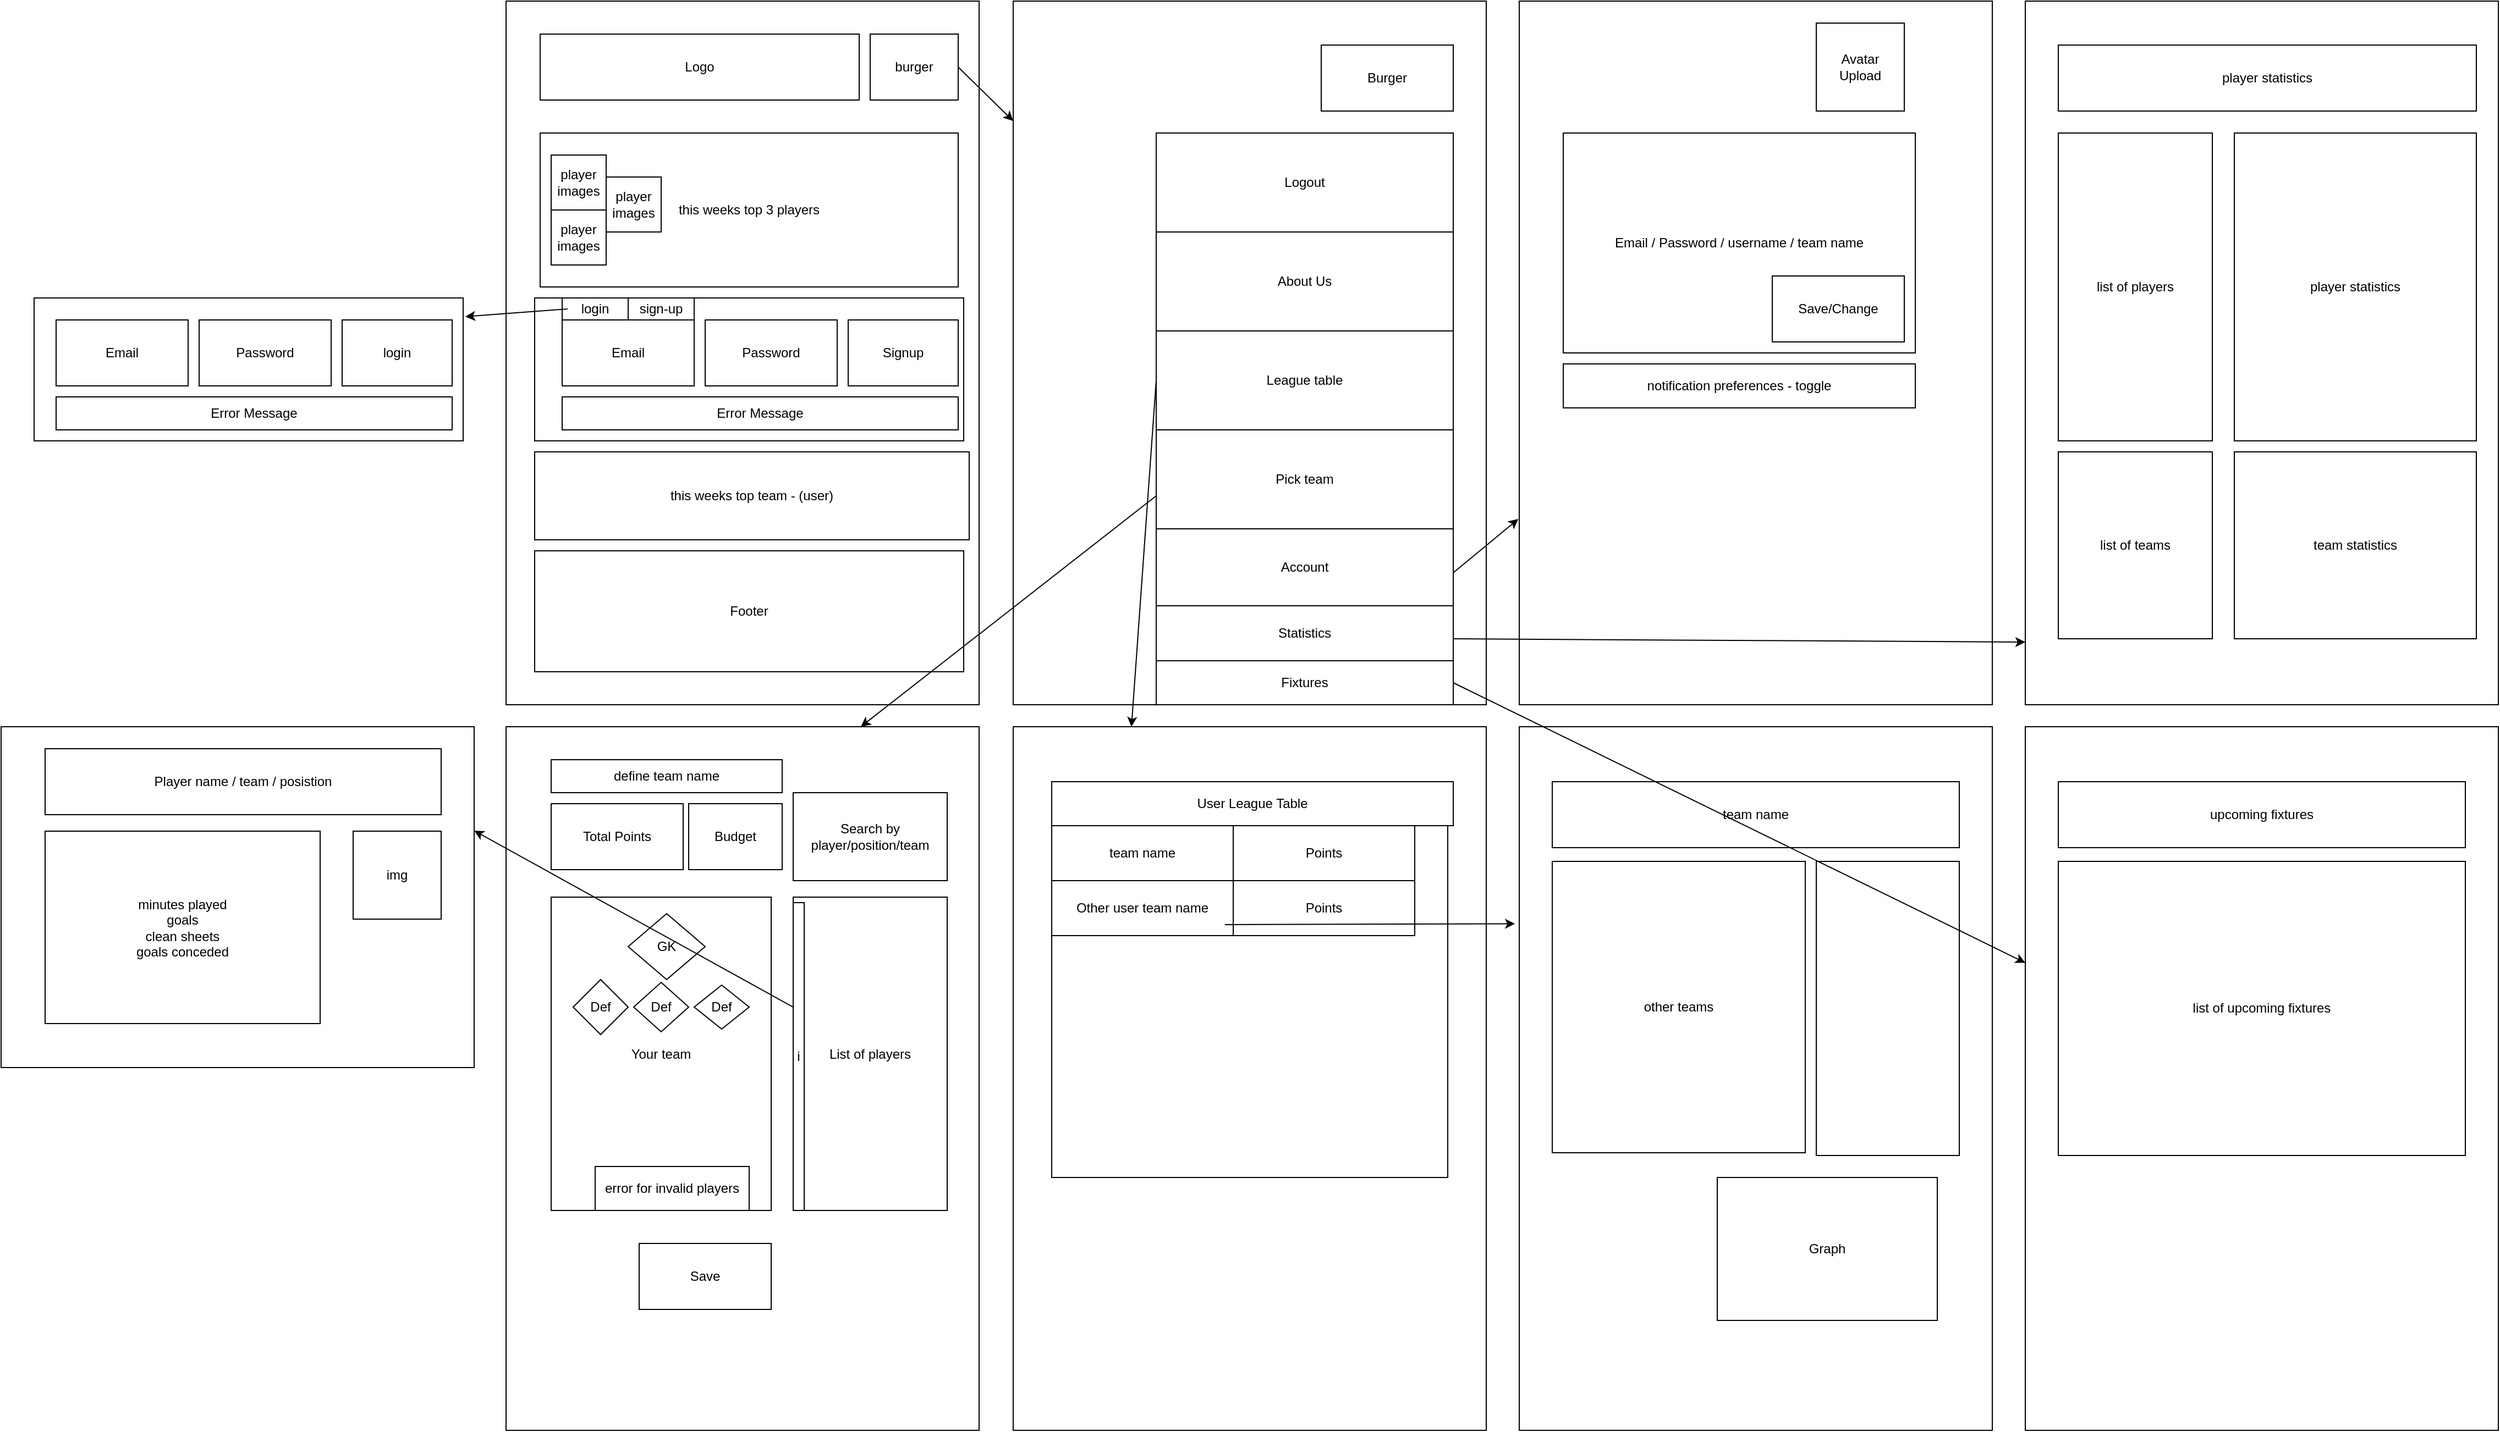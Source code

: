 <mxfile version="20.3.7" type="device"><diagram id="fmvTbdbjmdefL5iCTWCQ" name="Page-1"><mxGraphModel dx="2889" dy="794" grid="1" gridSize="10" guides="1" tooltips="1" connect="1" arrows="1" fold="1" page="1" pageScale="1" pageWidth="827" pageHeight="1169" math="0" shadow="0"><root><mxCell id="0"/><mxCell id="1" parent="0"/><mxCell id="xNyHawuPvBM2SjS--Qop-6" value="" style="rounded=0;whiteSpace=wrap;html=1;" parent="1" vertex="1"><mxGeometry x="199" y="90" width="430" height="640" as="geometry"/></mxCell><mxCell id="xNyHawuPvBM2SjS--Qop-7" value="Logo" style="rounded=0;whiteSpace=wrap;html=1;" parent="1" vertex="1"><mxGeometry x="230" y="120" width="290" height="60" as="geometry"/></mxCell><mxCell id="xNyHawuPvBM2SjS--Qop-8" value="burger" style="rounded=0;whiteSpace=wrap;html=1;" parent="1" vertex="1"><mxGeometry x="530" y="120" width="80" height="60" as="geometry"/></mxCell><mxCell id="xNyHawuPvBM2SjS--Qop-9" value="this weeks top 3 players" style="rounded=0;whiteSpace=wrap;html=1;" parent="1" vertex="1"><mxGeometry x="230" y="210" width="380" height="140" as="geometry"/></mxCell><mxCell id="xNyHawuPvBM2SjS--Qop-10" value="" style="rounded=0;whiteSpace=wrap;html=1;" parent="1" vertex="1"><mxGeometry x="225" y="360" width="390" height="130" as="geometry"/></mxCell><mxCell id="xNyHawuPvBM2SjS--Qop-12" value="Email" style="rounded=0;whiteSpace=wrap;html=1;" parent="1" vertex="1"><mxGeometry x="250" y="380" width="120" height="60" as="geometry"/></mxCell><mxCell id="xNyHawuPvBM2SjS--Qop-13" value="Password" style="rounded=0;whiteSpace=wrap;html=1;" parent="1" vertex="1"><mxGeometry x="380" y="380" width="120" height="60" as="geometry"/></mxCell><mxCell id="xNyHawuPvBM2SjS--Qop-15" value="Signup" style="rounded=0;whiteSpace=wrap;html=1;" parent="1" vertex="1"><mxGeometry x="510" y="380" width="100" height="60" as="geometry"/></mxCell><mxCell id="xNyHawuPvBM2SjS--Qop-19" value="Footer" style="rounded=0;whiteSpace=wrap;html=1;" parent="1" vertex="1"><mxGeometry x="225" y="590" width="390" height="110" as="geometry"/></mxCell><mxCell id="xNyHawuPvBM2SjS--Qop-20" value="" style="rounded=0;whiteSpace=wrap;html=1;" parent="1" vertex="1"><mxGeometry x="660" y="90" width="430" height="640" as="geometry"/></mxCell><mxCell id="xNyHawuPvBM2SjS--Qop-21" value="Burger" style="rounded=0;whiteSpace=wrap;html=1;" parent="1" vertex="1"><mxGeometry x="940" y="130" width="120" height="60" as="geometry"/></mxCell><mxCell id="xNyHawuPvBM2SjS--Qop-22" value="" style="rounded=0;whiteSpace=wrap;html=1;" parent="1" vertex="1"><mxGeometry x="790" y="210" width="270" height="480" as="geometry"/></mxCell><mxCell id="xNyHawuPvBM2SjS--Qop-23" value="Logout" style="rounded=0;whiteSpace=wrap;html=1;" parent="1" vertex="1"><mxGeometry x="790" y="210" width="270" height="90" as="geometry"/></mxCell><mxCell id="xNyHawuPvBM2SjS--Qop-24" value="About Us" style="rounded=0;whiteSpace=wrap;html=1;" parent="1" vertex="1"><mxGeometry x="790" y="300" width="270" height="90" as="geometry"/></mxCell><mxCell id="xNyHawuPvBM2SjS--Qop-25" value="League table" style="rounded=0;whiteSpace=wrap;html=1;" parent="1" vertex="1"><mxGeometry x="790" y="390" width="270" height="90" as="geometry"/></mxCell><mxCell id="xNyHawuPvBM2SjS--Qop-26" value="Pick team" style="rounded=0;whiteSpace=wrap;html=1;" parent="1" vertex="1"><mxGeometry x="790" y="480" width="270" height="90" as="geometry"/></mxCell><mxCell id="xNyHawuPvBM2SjS--Qop-30" value="" style="endArrow=classic;html=1;rounded=0;" parent="1" target="xNyHawuPvBM2SjS--Qop-20" edge="1"><mxGeometry width="50" height="50" relative="1" as="geometry"><mxPoint x="610" y="150" as="sourcePoint"/><mxPoint x="660" y="100" as="targetPoint"/></mxGeometry></mxCell><mxCell id="xNyHawuPvBM2SjS--Qop-31" value="Error Message" style="rounded=0;whiteSpace=wrap;html=1;" parent="1" vertex="1"><mxGeometry x="250" y="450" width="360" height="30" as="geometry"/></mxCell><mxCell id="xNyHawuPvBM2SjS--Qop-33" value="Account" style="rounded=0;whiteSpace=wrap;html=1;" parent="1" vertex="1"><mxGeometry x="790" y="570" width="270" height="70" as="geometry"/></mxCell><mxCell id="xNyHawuPvBM2SjS--Qop-34" value="" style="rounded=0;whiteSpace=wrap;html=1;" parent="1" vertex="1"><mxGeometry x="1120" y="90" width="430" height="640" as="geometry"/></mxCell><mxCell id="xNyHawuPvBM2SjS--Qop-36" value="" style="endArrow=classic;html=1;rounded=0;entryX=-0.002;entryY=0.736;entryDx=0;entryDy=0;entryPerimeter=0;" parent="1" target="xNyHawuPvBM2SjS--Qop-34" edge="1"><mxGeometry width="50" height="50" relative="1" as="geometry"><mxPoint x="1060" y="610" as="sourcePoint"/><mxPoint x="1110" y="560" as="targetPoint"/></mxGeometry></mxCell><mxCell id="xNyHawuPvBM2SjS--Qop-37" value="Email / Password / username / team name" style="rounded=0;whiteSpace=wrap;html=1;" parent="1" vertex="1"><mxGeometry x="1160" y="210" width="320" height="200" as="geometry"/></mxCell><mxCell id="xNyHawuPvBM2SjS--Qop-38" value="Save/Change" style="rounded=0;whiteSpace=wrap;html=1;" parent="1" vertex="1"><mxGeometry x="1350" y="340" width="120" height="60" as="geometry"/></mxCell><mxCell id="xNyHawuPvBM2SjS--Qop-39" value="Avatar&lt;br&gt;Upload" style="whiteSpace=wrap;html=1;aspect=fixed;" parent="1" vertex="1"><mxGeometry x="1390" y="110" width="80" height="80" as="geometry"/></mxCell><mxCell id="xNyHawuPvBM2SjS--Qop-40" value="" style="rounded=0;whiteSpace=wrap;html=1;" parent="1" vertex="1"><mxGeometry x="660" y="750" width="430" height="640" as="geometry"/></mxCell><mxCell id="xNyHawuPvBM2SjS--Qop-41" value="" style="endArrow=classic;html=1;rounded=0;exitX=0;exitY=0.5;exitDx=0;exitDy=0;entryX=0.25;entryY=0;entryDx=0;entryDy=0;" parent="1" source="xNyHawuPvBM2SjS--Qop-25" target="xNyHawuPvBM2SjS--Qop-40" edge="1"><mxGeometry width="50" height="50" relative="1" as="geometry"><mxPoint x="870" y="470" as="sourcePoint"/><mxPoint x="910" y="430" as="targetPoint"/></mxGeometry></mxCell><mxCell id="xNyHawuPvBM2SjS--Qop-42" value="" style="whiteSpace=wrap;html=1;aspect=fixed;" parent="1" vertex="1"><mxGeometry x="695" y="800" width="360" height="360" as="geometry"/></mxCell><mxCell id="xNyHawuPvBM2SjS--Qop-43" value="team name" style="rounded=0;whiteSpace=wrap;html=1;" parent="1" vertex="1"><mxGeometry x="695" y="840" width="165" height="50" as="geometry"/></mxCell><mxCell id="xNyHawuPvBM2SjS--Qop-44" value="Points" style="rounded=0;whiteSpace=wrap;html=1;" parent="1" vertex="1"><mxGeometry x="860" y="840" width="165" height="50" as="geometry"/></mxCell><mxCell id="xNyHawuPvBM2SjS--Qop-45" value="Other user team name" style="rounded=0;whiteSpace=wrap;html=1;" parent="1" vertex="1"><mxGeometry x="695" y="890" width="165" height="50" as="geometry"/></mxCell><mxCell id="xNyHawuPvBM2SjS--Qop-46" value="Points" style="rounded=0;whiteSpace=wrap;html=1;" parent="1" vertex="1"><mxGeometry x="860" y="890" width="165" height="50" as="geometry"/></mxCell><mxCell id="xNyHawuPvBM2SjS--Qop-47" value="" style="rounded=0;whiteSpace=wrap;html=1;" parent="1" vertex="1"><mxGeometry x="199" y="750" width="430" height="640" as="geometry"/></mxCell><mxCell id="xNyHawuPvBM2SjS--Qop-48" value="Your team" style="rounded=0;whiteSpace=wrap;html=1;" parent="1" vertex="1"><mxGeometry x="240" y="905" width="200" height="285" as="geometry"/></mxCell><mxCell id="xNyHawuPvBM2SjS--Qop-49" value="Total Points" style="rounded=0;whiteSpace=wrap;html=1;" parent="1" vertex="1"><mxGeometry x="240" y="820" width="120" height="60" as="geometry"/></mxCell><mxCell id="xNyHawuPvBM2SjS--Qop-51" value="List of players" style="rounded=0;whiteSpace=wrap;html=1;" parent="1" vertex="1"><mxGeometry x="460" y="905" width="140" height="285" as="geometry"/></mxCell><mxCell id="xNyHawuPvBM2SjS--Qop-52" value="Search by player/position/team" style="rounded=0;whiteSpace=wrap;html=1;" parent="1" vertex="1"><mxGeometry x="460" y="810" width="140" height="80" as="geometry"/></mxCell><mxCell id="xNyHawuPvBM2SjS--Qop-53" value="GK" style="rhombus;whiteSpace=wrap;html=1;" parent="1" vertex="1"><mxGeometry x="310" y="920" width="70" height="60" as="geometry"/></mxCell><mxCell id="xNyHawuPvBM2SjS--Qop-54" value="Def" style="rhombus;whiteSpace=wrap;html=1;" parent="1" vertex="1"><mxGeometry x="370" y="985" width="50" height="40" as="geometry"/></mxCell><mxCell id="xNyHawuPvBM2SjS--Qop-55" value="Def" style="rhombus;whiteSpace=wrap;html=1;" parent="1" vertex="1"><mxGeometry x="315" y="982.5" width="50" height="45" as="geometry"/></mxCell><mxCell id="xNyHawuPvBM2SjS--Qop-56" value="Def" style="rhombus;whiteSpace=wrap;html=1;" parent="1" vertex="1"><mxGeometry x="260" y="980" width="50" height="50" as="geometry"/></mxCell><mxCell id="xNyHawuPvBM2SjS--Qop-59" value="Budget" style="rounded=0;whiteSpace=wrap;html=1;" parent="1" vertex="1"><mxGeometry x="365" y="820" width="85" height="60" as="geometry"/></mxCell><mxCell id="xNyHawuPvBM2SjS--Qop-61" value="Save" style="rounded=0;whiteSpace=wrap;html=1;" parent="1" vertex="1"><mxGeometry x="320" y="1220" width="120" height="60" as="geometry"/></mxCell><mxCell id="xNyHawuPvBM2SjS--Qop-62" value="i" style="rounded=0;whiteSpace=wrap;html=1;" parent="1" vertex="1"><mxGeometry x="460" y="910" width="10" height="280" as="geometry"/></mxCell><mxCell id="xNyHawuPvBM2SjS--Qop-64" value="error for invalid players" style="rounded=0;whiteSpace=wrap;html=1;" parent="1" vertex="1"><mxGeometry x="280" y="1150" width="140" height="40" as="geometry"/></mxCell><mxCell id="xNyHawuPvBM2SjS--Qop-65" value="" style="rounded=0;whiteSpace=wrap;html=1;" parent="1" vertex="1"><mxGeometry x="-260" y="750" width="430" height="310" as="geometry"/></mxCell><mxCell id="xNyHawuPvBM2SjS--Qop-66" value="" style="endArrow=classic;html=1;rounded=0;entryX=1;entryY=0.305;entryDx=0;entryDy=0;entryPerimeter=0;" parent="1" target="xNyHawuPvBM2SjS--Qop-65" edge="1"><mxGeometry width="50" height="50" relative="1" as="geometry"><mxPoint x="460" y="1005" as="sourcePoint"/><mxPoint x="510" y="955" as="targetPoint"/></mxGeometry></mxCell><mxCell id="xNyHawuPvBM2SjS--Qop-70" value="Player name / team / posistion" style="rounded=0;whiteSpace=wrap;html=1;" parent="1" vertex="1"><mxGeometry x="-220" y="770" width="360" height="60" as="geometry"/></mxCell><mxCell id="xNyHawuPvBM2SjS--Qop-71" value="minutes played&lt;br&gt;goals&lt;br&gt;clean sheets&lt;br&gt;goals conceded" style="rounded=0;whiteSpace=wrap;html=1;" parent="1" vertex="1"><mxGeometry x="-220" y="845" width="250" height="175" as="geometry"/></mxCell><mxCell id="xNyHawuPvBM2SjS--Qop-72" value="img" style="whiteSpace=wrap;html=1;aspect=fixed;" parent="1" vertex="1"><mxGeometry x="60" y="845" width="80" height="80" as="geometry"/></mxCell><mxCell id="xNyHawuPvBM2SjS--Qop-73" value="" style="endArrow=classic;html=1;rounded=0;entryX=0.75;entryY=0;entryDx=0;entryDy=0;" parent="1" target="xNyHawuPvBM2SjS--Qop-47" edge="1"><mxGeometry width="50" height="50" relative="1" as="geometry"><mxPoint x="790" y="540" as="sourcePoint"/><mxPoint x="870" y="520" as="targetPoint"/></mxGeometry></mxCell><mxCell id="xNyHawuPvBM2SjS--Qop-74" value="User League Table" style="rounded=0;whiteSpace=wrap;html=1;" parent="1" vertex="1"><mxGeometry x="695" y="800" width="365" height="40" as="geometry"/></mxCell><mxCell id="6QsW2ksV99DkX3lDjQpi-3" value="" style="rounded=0;whiteSpace=wrap;html=1;" vertex="1" parent="1"><mxGeometry x="1120" y="750" width="430" height="640" as="geometry"/></mxCell><mxCell id="6QsW2ksV99DkX3lDjQpi-4" value="" style="endArrow=classic;html=1;rounded=0;entryX=-0.009;entryY=0.28;entryDx=0;entryDy=0;entryPerimeter=0;" edge="1" parent="1" target="6QsW2ksV99DkX3lDjQpi-3"><mxGeometry width="50" height="50" relative="1" as="geometry"><mxPoint x="852.5" y="930" as="sourcePoint"/><mxPoint x="902.5" y="880" as="targetPoint"/></mxGeometry></mxCell><mxCell id="6QsW2ksV99DkX3lDjQpi-5" value="Graph" style="rounded=0;whiteSpace=wrap;html=1;" vertex="1" parent="1"><mxGeometry x="1300" y="1160" width="200" height="130" as="geometry"/></mxCell><mxCell id="6QsW2ksV99DkX3lDjQpi-6" value="other teams" style="rounded=0;whiteSpace=wrap;html=1;" vertex="1" parent="1"><mxGeometry x="1150" y="872.5" width="230" height="265" as="geometry"/></mxCell><mxCell id="6QsW2ksV99DkX3lDjQpi-7" value="" style="rounded=0;whiteSpace=wrap;html=1;" vertex="1" parent="1"><mxGeometry x="1390" y="872.5" width="130" height="267.5" as="geometry"/></mxCell><mxCell id="6QsW2ksV99DkX3lDjQpi-8" value="team name" style="rounded=0;whiteSpace=wrap;html=1;" vertex="1" parent="1"><mxGeometry x="1150" y="800" width="370" height="60" as="geometry"/></mxCell><mxCell id="6QsW2ksV99DkX3lDjQpi-9" value="define team name" style="rounded=0;whiteSpace=wrap;html=1;" vertex="1" parent="1"><mxGeometry x="240" y="780" width="210" height="30" as="geometry"/></mxCell><mxCell id="6QsW2ksV99DkX3lDjQpi-12" value="" style="rounded=0;whiteSpace=wrap;html=1;" vertex="1" parent="1"><mxGeometry x="-230" y="360" width="390" height="130" as="geometry"/></mxCell><mxCell id="6QsW2ksV99DkX3lDjQpi-13" value="Email" style="rounded=0;whiteSpace=wrap;html=1;" vertex="1" parent="1"><mxGeometry x="-210" y="380" width="120" height="60" as="geometry"/></mxCell><mxCell id="6QsW2ksV99DkX3lDjQpi-14" value="Password" style="rounded=0;whiteSpace=wrap;html=1;" vertex="1" parent="1"><mxGeometry x="-80" y="380" width="120" height="60" as="geometry"/></mxCell><mxCell id="6QsW2ksV99DkX3lDjQpi-15" value="login" style="rounded=0;whiteSpace=wrap;html=1;" vertex="1" parent="1"><mxGeometry x="50" y="380" width="100" height="60" as="geometry"/></mxCell><mxCell id="6QsW2ksV99DkX3lDjQpi-16" value="Error Message" style="rounded=0;whiteSpace=wrap;html=1;" vertex="1" parent="1"><mxGeometry x="-210" y="450" width="360" height="30" as="geometry"/></mxCell><mxCell id="6QsW2ksV99DkX3lDjQpi-17" value="login" style="rounded=0;whiteSpace=wrap;html=1;" vertex="1" parent="1"><mxGeometry x="250" y="360" width="60" height="20" as="geometry"/></mxCell><mxCell id="6QsW2ksV99DkX3lDjQpi-18" value="sign-up" style="rounded=0;whiteSpace=wrap;html=1;" vertex="1" parent="1"><mxGeometry x="310" y="360" width="60" height="20" as="geometry"/></mxCell><mxCell id="6QsW2ksV99DkX3lDjQpi-19" value="" style="endArrow=classic;html=1;rounded=0;entryX=1.005;entryY=0.131;entryDx=0;entryDy=0;entryPerimeter=0;" edge="1" parent="1" target="6QsW2ksV99DkX3lDjQpi-12"><mxGeometry width="50" height="50" relative="1" as="geometry"><mxPoint x="255" y="370" as="sourcePoint"/><mxPoint x="305" y="320" as="targetPoint"/></mxGeometry></mxCell><mxCell id="6QsW2ksV99DkX3lDjQpi-21" value="Statistics" style="rounded=0;whiteSpace=wrap;html=1;" vertex="1" parent="1"><mxGeometry x="790" y="640" width="270" height="50" as="geometry"/></mxCell><mxCell id="6QsW2ksV99DkX3lDjQpi-22" value="" style="rounded=0;whiteSpace=wrap;html=1;" vertex="1" parent="1"><mxGeometry x="1580" y="90" width="430" height="640" as="geometry"/></mxCell><mxCell id="6QsW2ksV99DkX3lDjQpi-23" value="" style="endArrow=classic;html=1;rounded=0;entryX=0;entryY=0.911;entryDx=0;entryDy=0;entryPerimeter=0;" edge="1" parent="1" target="6QsW2ksV99DkX3lDjQpi-22"><mxGeometry width="50" height="50" relative="1" as="geometry"><mxPoint x="1060" y="670" as="sourcePoint"/><mxPoint x="1110" y="620" as="targetPoint"/></mxGeometry></mxCell><mxCell id="6QsW2ksV99DkX3lDjQpi-24" value="list of players" style="rounded=0;whiteSpace=wrap;html=1;" vertex="1" parent="1"><mxGeometry x="1610" y="210" width="140" height="280" as="geometry"/></mxCell><mxCell id="6QsW2ksV99DkX3lDjQpi-25" value="player statistics" style="rounded=0;whiteSpace=wrap;html=1;" vertex="1" parent="1"><mxGeometry x="1770" y="210" width="220" height="280" as="geometry"/></mxCell><mxCell id="6QsW2ksV99DkX3lDjQpi-26" value="player statistics" style="rounded=0;whiteSpace=wrap;html=1;" vertex="1" parent="1"><mxGeometry x="1610" y="130" width="380" height="60" as="geometry"/></mxCell><mxCell id="6QsW2ksV99DkX3lDjQpi-27" value="list of teams" style="rounded=0;whiteSpace=wrap;html=1;" vertex="1" parent="1"><mxGeometry x="1610" y="500" width="140" height="170" as="geometry"/></mxCell><mxCell id="6QsW2ksV99DkX3lDjQpi-28" value="team statistics" style="rounded=0;whiteSpace=wrap;html=1;" vertex="1" parent="1"><mxGeometry x="1770" y="500" width="220" height="170" as="geometry"/></mxCell><mxCell id="6QsW2ksV99DkX3lDjQpi-29" value="Fixtures" style="rounded=0;whiteSpace=wrap;html=1;" vertex="1" parent="1"><mxGeometry x="790" y="690" width="270" height="40" as="geometry"/></mxCell><mxCell id="6QsW2ksV99DkX3lDjQpi-30" value="" style="rounded=0;whiteSpace=wrap;html=1;" vertex="1" parent="1"><mxGeometry x="1580" y="750" width="430" height="640" as="geometry"/></mxCell><mxCell id="6QsW2ksV99DkX3lDjQpi-32" value="" style="endArrow=classic;html=1;rounded=0;" edge="1" parent="1" target="6QsW2ksV99DkX3lDjQpi-30"><mxGeometry width="50" height="50" relative="1" as="geometry"><mxPoint x="1060" y="710" as="sourcePoint"/><mxPoint x="1110" y="660" as="targetPoint"/></mxGeometry></mxCell><mxCell id="6QsW2ksV99DkX3lDjQpi-33" value="upcoming fixtures" style="rounded=0;whiteSpace=wrap;html=1;" vertex="1" parent="1"><mxGeometry x="1610" y="800" width="370" height="60" as="geometry"/></mxCell><mxCell id="6QsW2ksV99DkX3lDjQpi-34" value="list of upcoming fixtures" style="rounded=0;whiteSpace=wrap;html=1;" vertex="1" parent="1"><mxGeometry x="1610" y="872.5" width="370" height="267.5" as="geometry"/></mxCell><mxCell id="6QsW2ksV99DkX3lDjQpi-35" value="player images" style="whiteSpace=wrap;html=1;aspect=fixed;" vertex="1" parent="1"><mxGeometry x="240" y="230" width="50" height="50" as="geometry"/></mxCell><mxCell id="6QsW2ksV99DkX3lDjQpi-36" value="player images" style="whiteSpace=wrap;html=1;aspect=fixed;" vertex="1" parent="1"><mxGeometry x="240" y="280" width="50" height="50" as="geometry"/></mxCell><mxCell id="6QsW2ksV99DkX3lDjQpi-37" value="player images" style="whiteSpace=wrap;html=1;aspect=fixed;" vertex="1" parent="1"><mxGeometry x="290" y="250" width="50" height="50" as="geometry"/></mxCell><mxCell id="6QsW2ksV99DkX3lDjQpi-38" value="this weeks top team - (user)" style="rounded=0;whiteSpace=wrap;html=1;" vertex="1" parent="1"><mxGeometry x="225" y="500" width="395" height="80" as="geometry"/></mxCell><mxCell id="6QsW2ksV99DkX3lDjQpi-39" value="notification preferences - toggle" style="rounded=0;whiteSpace=wrap;html=1;" vertex="1" parent="1"><mxGeometry x="1160" y="420" width="320" height="40" as="geometry"/></mxCell></root></mxGraphModel></diagram></mxfile>